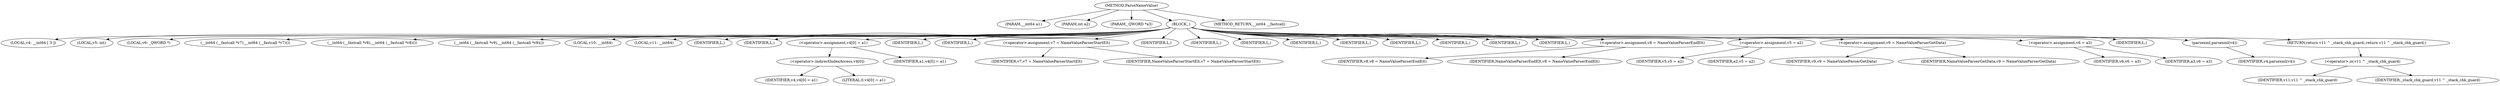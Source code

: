 digraph ParseNameValue {  
"1000109" [label = "(METHOD,ParseNameValue)" ]
"1000110" [label = "(PARAM,__int64 a1)" ]
"1000111" [label = "(PARAM,int a2)" ]
"1000112" [label = "(PARAM,_QWORD *a3)" ]
"1000113" [label = "(BLOCK,,)" ]
"1000114" [label = "(LOCAL,v4: __int64 [ 3 ])" ]
"1000115" [label = "(LOCAL,v5: int)" ]
"1000116" [label = "(LOCAL,v6: _QWORD *)" ]
"1000117" [label = "(__int64 (__fastcall *v7),__int64 (__fastcall *v7)())" ]
"1000118" [label = "(__int64 (__fastcall *v8),__int64 (__fastcall *v8)())" ]
"1000119" [label = "(__int64 (__fastcall *v9),__int64 (__fastcall *v9)())" ]
"1000120" [label = "(LOCAL,v10: __int64)" ]
"1000121" [label = "(LOCAL,v11: __int64)" ]
"1000122" [label = "(IDENTIFIER,L,)" ]
"1000123" [label = "(IDENTIFIER,L,)" ]
"1000124" [label = "(<operator>.assignment,v4[0] = a1)" ]
"1000125" [label = "(<operator>.indirectIndexAccess,v4[0])" ]
"1000126" [label = "(IDENTIFIER,v4,v4[0] = a1)" ]
"1000127" [label = "(LITERAL,0,v4[0] = a1)" ]
"1000128" [label = "(IDENTIFIER,a1,v4[0] = a1)" ]
"1000129" [label = "(IDENTIFIER,L,)" ]
"1000130" [label = "(IDENTIFIER,L,)" ]
"1000131" [label = "(<operator>.assignment,v7 = NameValueParserStartElt)" ]
"1000132" [label = "(IDENTIFIER,v7,v7 = NameValueParserStartElt)" ]
"1000133" [label = "(IDENTIFIER,NameValueParserStartElt,v7 = NameValueParserStartElt)" ]
"1000134" [label = "(IDENTIFIER,L,)" ]
"1000135" [label = "(IDENTIFIER,L,)" ]
"1000136" [label = "(IDENTIFIER,L,)" ]
"1000137" [label = "(IDENTIFIER,L,)" ]
"1000138" [label = "(IDENTIFIER,L,)" ]
"1000139" [label = "(IDENTIFIER,L,)" ]
"1000140" [label = "(IDENTIFIER,L,)" ]
"1000141" [label = "(IDENTIFIER,L,)" ]
"1000142" [label = "(IDENTIFIER,L,)" ]
"1000143" [label = "(<operator>.assignment,v8 = NameValueParserEndElt)" ]
"1000144" [label = "(IDENTIFIER,v8,v8 = NameValueParserEndElt)" ]
"1000145" [label = "(IDENTIFIER,NameValueParserEndElt,v8 = NameValueParserEndElt)" ]
"1000146" [label = "(<operator>.assignment,v5 = a2)" ]
"1000147" [label = "(IDENTIFIER,v5,v5 = a2)" ]
"1000148" [label = "(IDENTIFIER,a2,v5 = a2)" ]
"1000149" [label = "(<operator>.assignment,v9 = NameValueParserGetData)" ]
"1000150" [label = "(IDENTIFIER,v9,v9 = NameValueParserGetData)" ]
"1000151" [label = "(IDENTIFIER,NameValueParserGetData,v9 = NameValueParserGetData)" ]
"1000152" [label = "(<operator>.assignment,v6 = a3)" ]
"1000153" [label = "(IDENTIFIER,v6,v6 = a3)" ]
"1000154" [label = "(IDENTIFIER,a3,v6 = a3)" ]
"1000155" [label = "(IDENTIFIER,L,)" ]
"1000156" [label = "(parsexml,parsexml(v4))" ]
"1000157" [label = "(IDENTIFIER,v4,parsexml(v4))" ]
"1000158" [label = "(RETURN,return v11 ^ _stack_chk_guard;,return v11 ^ _stack_chk_guard;)" ]
"1000159" [label = "(<operator>.or,v11 ^ _stack_chk_guard)" ]
"1000160" [label = "(IDENTIFIER,v11,v11 ^ _stack_chk_guard)" ]
"1000161" [label = "(IDENTIFIER,_stack_chk_guard,v11 ^ _stack_chk_guard)" ]
"1000162" [label = "(METHOD_RETURN,__int64 __fastcall)" ]
  "1000109" -> "1000110" 
  "1000109" -> "1000111" 
  "1000109" -> "1000112" 
  "1000109" -> "1000113" 
  "1000109" -> "1000162" 
  "1000113" -> "1000114" 
  "1000113" -> "1000115" 
  "1000113" -> "1000116" 
  "1000113" -> "1000117" 
  "1000113" -> "1000118" 
  "1000113" -> "1000119" 
  "1000113" -> "1000120" 
  "1000113" -> "1000121" 
  "1000113" -> "1000122" 
  "1000113" -> "1000123" 
  "1000113" -> "1000124" 
  "1000113" -> "1000129" 
  "1000113" -> "1000130" 
  "1000113" -> "1000131" 
  "1000113" -> "1000134" 
  "1000113" -> "1000135" 
  "1000113" -> "1000136" 
  "1000113" -> "1000137" 
  "1000113" -> "1000138" 
  "1000113" -> "1000139" 
  "1000113" -> "1000140" 
  "1000113" -> "1000141" 
  "1000113" -> "1000142" 
  "1000113" -> "1000143" 
  "1000113" -> "1000146" 
  "1000113" -> "1000149" 
  "1000113" -> "1000152" 
  "1000113" -> "1000155" 
  "1000113" -> "1000156" 
  "1000113" -> "1000158" 
  "1000124" -> "1000125" 
  "1000124" -> "1000128" 
  "1000125" -> "1000126" 
  "1000125" -> "1000127" 
  "1000131" -> "1000132" 
  "1000131" -> "1000133" 
  "1000143" -> "1000144" 
  "1000143" -> "1000145" 
  "1000146" -> "1000147" 
  "1000146" -> "1000148" 
  "1000149" -> "1000150" 
  "1000149" -> "1000151" 
  "1000152" -> "1000153" 
  "1000152" -> "1000154" 
  "1000156" -> "1000157" 
  "1000158" -> "1000159" 
  "1000159" -> "1000160" 
  "1000159" -> "1000161" 
}
